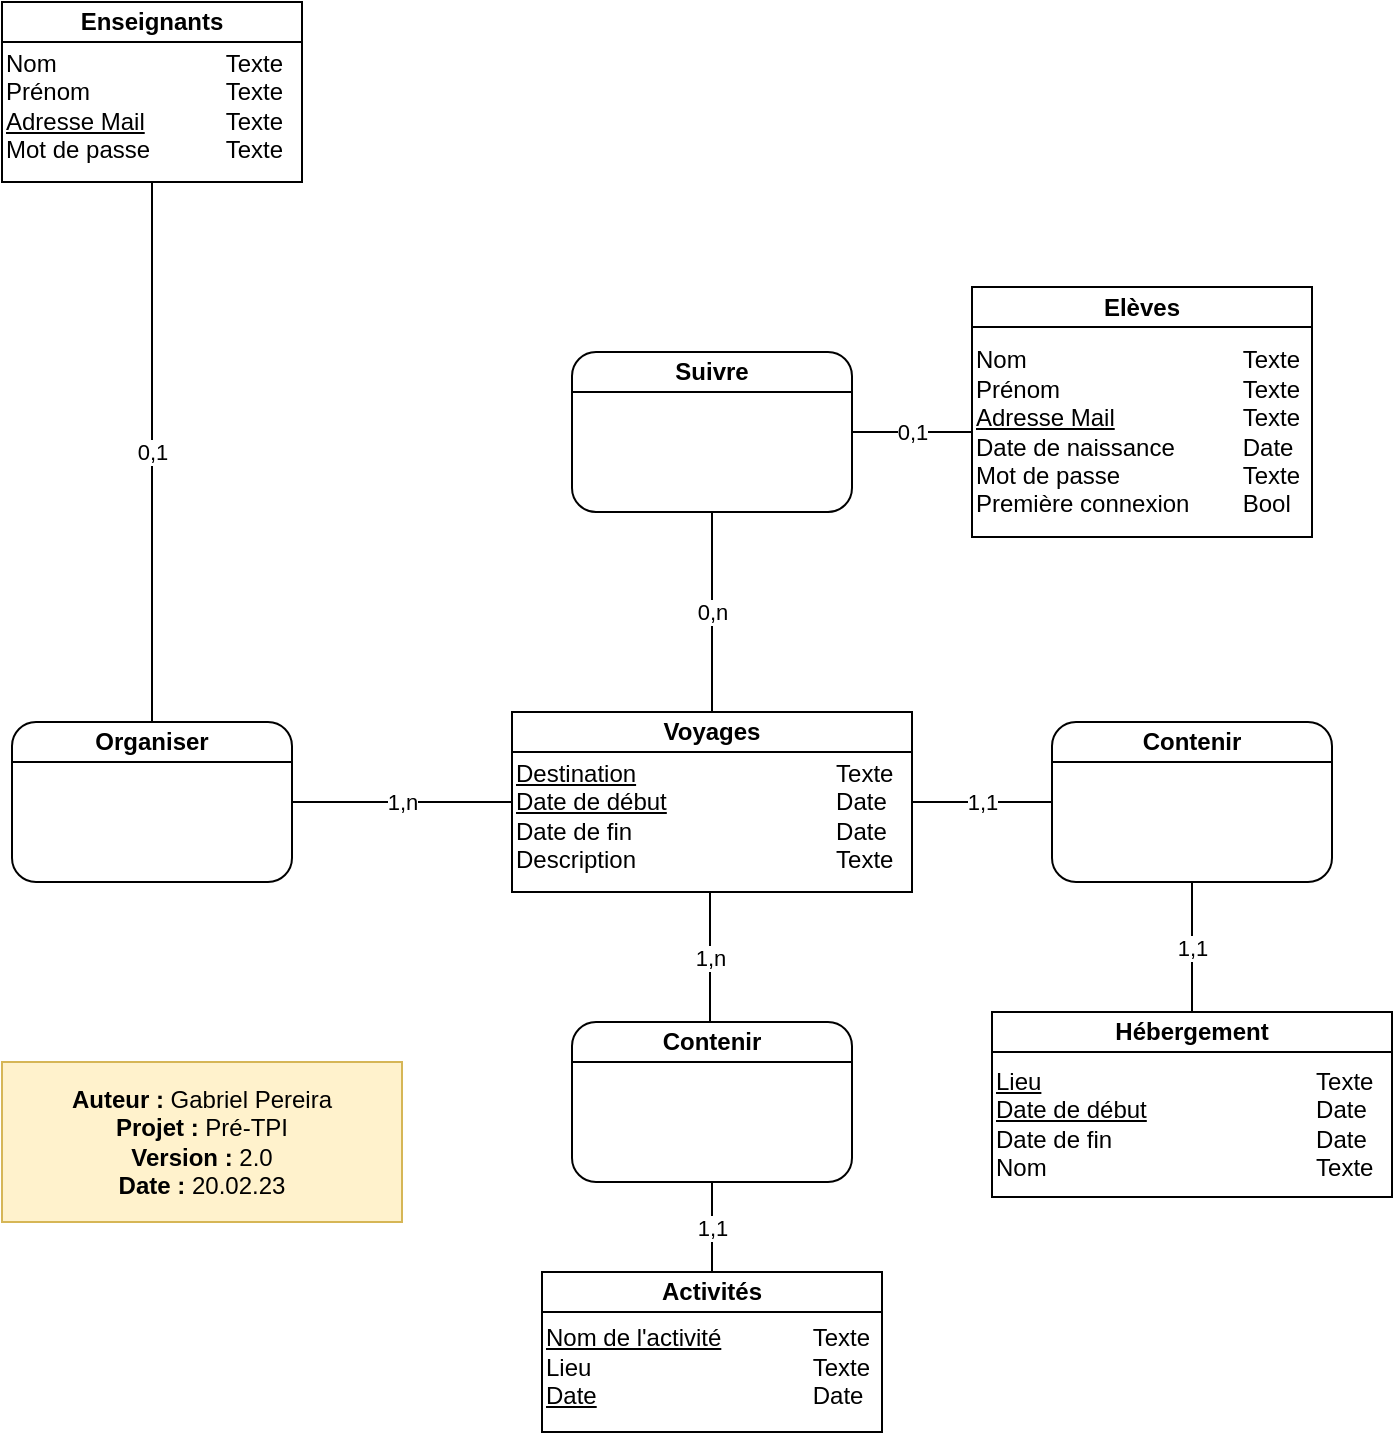 <mxfile version="20.8.23" type="device"><diagram name="Page-1" id="--d_hNdRNGrLMUvpmEWJ"><mxGraphModel dx="1434" dy="796" grid="1" gridSize="10" guides="1" tooltips="1" connect="1" arrows="1" fold="1" page="1" pageScale="1" pageWidth="827" pageHeight="1169" math="0" shadow="0"><root><mxCell id="0"/><mxCell id="1" parent="0"/><mxCell id="gguAevCq8yDo0nkSysnH-3" value="&lt;span style=&quot;background-color: initial;&quot;&gt;Nom&amp;nbsp;&lt;span style=&quot;white-space: pre;&quot;&gt;&#9;&lt;/span&gt;&lt;span style=&quot;white-space: pre;&quot;&gt;&#9;&lt;/span&gt;&lt;span style=&quot;white-space: pre;&quot;&gt;&#9;&lt;span style=&quot;white-space: pre;&quot;&gt;&#9;&lt;/span&gt;&lt;/span&gt;&lt;/span&gt;&lt;span style=&quot;background-color: initial;&quot;&gt;Texte&lt;/span&gt;&lt;br&gt;&lt;span style=&quot;text-align: center;&quot;&gt;Prénom&lt;/span&gt;&lt;span style=&quot;border-color: var(--border-color); text-align: center;&quot;&gt;&amp;nbsp;&lt;span style=&quot;white-space: pre;&quot;&gt;&#9;&lt;/span&gt;&lt;span style=&quot;white-space: pre;&quot;&gt;&#9;&lt;/span&gt;&lt;span style=&quot;white-space: pre;&quot;&gt;&#9;&lt;span style=&quot;white-space: pre;&quot;&gt;&#9;&lt;/span&gt;&lt;/span&gt;&lt;/span&gt;&lt;span style=&quot;text-align: center;&quot;&gt;Texte&lt;/span&gt;&lt;br style=&quot;border-color: var(--border-color); text-align: center;&quot;&gt;&lt;span style=&quot;text-align: center;&quot;&gt;&lt;u&gt;Adresse Mail&lt;/u&gt;&lt;span style=&quot;white-space: pre;&quot;&gt;&#9;&lt;/span&gt;&lt;span style=&quot;white-space: pre;&quot;&gt;&#9;&lt;span style=&quot;white-space: pre;&quot;&gt;&#9;&lt;/span&gt;&lt;/span&gt;&lt;/span&gt;&lt;span style=&quot;text-align: center;&quot;&gt;Texte&lt;br&gt;&lt;/span&gt;Date de naissance&lt;span style=&quot;white-space: pre;&quot;&gt;&#9;&lt;/span&gt;&lt;span style=&quot;white-space: pre;&quot;&gt;&#9;&lt;/span&gt;Date&lt;br&gt;Mot de passe&lt;span style=&quot;white-space: pre;&quot;&gt;&#9;&lt;/span&gt;&lt;span style=&quot;white-space: pre;&quot;&gt;&#9;&lt;/span&gt;&lt;span style=&quot;white-space: pre;&quot;&gt;&#9;&lt;/span&gt;Texte&lt;br&gt;Première connexion&lt;span style=&quot;white-space: pre;&quot;&gt;&#9;&lt;/span&gt;Bool" style="rounded=0;whiteSpace=wrap;html=1;align=left;" parent="1" vertex="1"><mxGeometry x="510" y="217.5" width="170" height="105" as="geometry"/></mxCell><mxCell id="gguAevCq8yDo0nkSysnH-4" value="Elèves" style="rounded=0;whiteSpace=wrap;html=1;fontStyle=1" parent="1" vertex="1"><mxGeometry x="510" y="197.5" width="170" height="20" as="geometry"/></mxCell><mxCell id="ofj2AwRvJlaayU553bDj-1" value="&lt;br&gt;Nom&amp;nbsp;&lt;span style=&quot;border-color: var(--border-color);&quot;&gt;&#9;&lt;span style=&quot;white-space: pre;&quot;&gt;&#9;&lt;/span&gt;&lt;span style=&quot;white-space: pre;&quot;&gt;&#9;&lt;/span&gt;&lt;span style=&quot;white-space: pre;&quot;&gt;&#9;&lt;/span&gt;&lt;/span&gt;&lt;span style=&quot;border-color: var(--border-color);&quot;&gt;&#9;&lt;/span&gt;&lt;span style=&quot;border-color: var(--border-color); background-color: initial;&quot;&gt;&lt;/span&gt;&lt;span style=&quot;border-color: var(--border-color); background-color: initial;&quot;&gt;Texte&lt;/span&gt;&lt;br style=&quot;border-color: var(--border-color);&quot;&gt;&lt;span style=&quot;border-color: var(--border-color);&quot;&gt;Prénom&lt;/span&gt;&lt;span style=&quot;border-color: var(--border-color);&quot;&gt;&amp;nbsp;&lt;span style=&quot;border-color: var(--border-color);&quot;&gt;&#9;&lt;span style=&quot;white-space: pre;&quot;&gt;&#9;&lt;/span&gt;&lt;span style=&quot;white-space: pre;&quot;&gt;&#9;&lt;/span&gt;&lt;span style=&quot;white-space: pre;&quot;&gt;&#9;&lt;/span&gt;&lt;/span&gt;&lt;span style=&quot;border-color: var(--border-color);&quot;&gt;&#9;&lt;/span&gt;&lt;span style=&quot;border-color: var(--border-color);&quot;&gt;&#9;&lt;span style=&quot;border-color: var(--border-color);&quot;&gt;&#9;&lt;/span&gt;&lt;/span&gt;&lt;/span&gt;&lt;span style=&quot;border-color: var(--border-color);&quot;&gt;Texte&lt;/span&gt;&lt;br style=&quot;border-color: var(--border-color);&quot;&gt;&lt;span style=&quot;border-color: var(--border-color);&quot;&gt;&lt;u style=&quot;border-color: var(--border-color);&quot;&gt;Adresse Mail&lt;/u&gt;&lt;span style=&quot;border-color: var(--border-color);&quot;&gt;&#9;&lt;span style=&quot;white-space: pre;&quot;&gt;&#9;&lt;/span&gt;&lt;span style=&quot;white-space: pre;&quot;&gt;&#9;&lt;/span&gt;&lt;/span&gt;&lt;span style=&quot;border-color: var(--border-color);&quot;&gt;&#9;&lt;span style=&quot;border-color: var(--border-color);&quot;&gt;&#9;&lt;/span&gt;&lt;/span&gt;&lt;/span&gt;&lt;span style=&quot;border-color: var(--border-color);&quot;&gt;Texte&lt;/span&gt;&lt;br style=&quot;border-color: var(--border-color);&quot;&gt;&lt;span style=&quot;&quot;&gt;Mot de passe&lt;/span&gt;&lt;span style=&quot;border-color: var(--border-color);&quot;&gt;&#9;&lt;span style=&quot;white-space: pre;&quot;&gt;&#9;&lt;/span&gt;&lt;span style=&quot;white-space: pre;&quot;&gt;&#9;&lt;/span&gt;&lt;/span&gt;&lt;span style=&quot;border-color: var(--border-color);&quot;&gt;&#9;&lt;/span&gt;&lt;span style=&quot;border-color: var(--border-color);&quot;&gt;&#9;&lt;/span&gt;&lt;span style=&quot;&quot;&gt;Texte&lt;/span&gt;" style="rounded=0;whiteSpace=wrap;html=1;align=left;" parent="1" vertex="1"><mxGeometry x="25" y="55" width="150" height="90" as="geometry"/></mxCell><mxCell id="ofj2AwRvJlaayU553bDj-2" value="Enseignants" style="rounded=0;whiteSpace=wrap;html=1;fontStyle=1" parent="1" vertex="1"><mxGeometry x="25" y="55" width="150" height="20" as="geometry"/></mxCell><mxCell id="ofj2AwRvJlaayU553bDj-10" value="&lt;br&gt;&lt;u&gt;Destination&lt;/u&gt;&lt;span style=&quot;white-space: pre;&quot;&gt;&#9;&lt;/span&gt;&lt;span style=&quot;white-space: pre;&quot;&gt;&#9;&lt;/span&gt;&lt;span style=&quot;white-space: pre;&quot;&gt;&#9;&lt;span style=&quot;white-space: pre;&quot;&gt;&#9;&lt;/span&gt;&lt;/span&gt;Texte&lt;br&gt;&lt;u&gt;Date de début&lt;/u&gt;&lt;span style=&quot;text-decoration-line: underline; white-space: pre;&quot;&gt;&#9;&lt;/span&gt;&lt;span style=&quot;text-decoration-line: underline; white-space: pre;&quot;&gt;&#9;&lt;/span&gt;&lt;span style=&quot;text-decoration-line: underline; white-space: pre;&quot;&gt;&#9;&lt;span style=&quot;white-space: pre;&quot;&gt;&#9;&lt;/span&gt;&lt;/span&gt;Date&lt;br&gt;Date de fin&lt;span style=&quot;white-space: pre;&quot;&gt;&#9;&lt;/span&gt;&lt;span style=&quot;white-space: pre;&quot;&gt;&#9;&lt;/span&gt;&lt;span style=&quot;white-space: pre;&quot;&gt;&#9;&lt;/span&gt;&lt;span style=&quot;white-space: pre;&quot;&gt;&#9;&lt;/span&gt;Date&lt;br&gt;Description&lt;span style=&quot;white-space: pre;&quot;&gt;&#9;&lt;/span&gt;&lt;span style=&quot;white-space: pre;&quot;&gt;&#9;&lt;/span&gt;&lt;span style=&quot;white-space: pre;&quot;&gt;&#9;&lt;span style=&quot;white-space: pre;&quot;&gt;&#9;&lt;/span&gt;&lt;/span&gt;Texte" style="rounded=0;whiteSpace=wrap;html=1;align=left;" parent="1" vertex="1"><mxGeometry x="280" y="410" width="200" height="90" as="geometry"/></mxCell><mxCell id="ofj2AwRvJlaayU553bDj-11" value="Voyages" style="rounded=0;whiteSpace=wrap;html=1;fontStyle=1" parent="1" vertex="1"><mxGeometry x="280" y="410" width="200" height="20" as="geometry"/></mxCell><mxCell id="ofj2AwRvJlaayU553bDj-12" value="" style="group" parent="1" vertex="1" connectable="0"><mxGeometry x="30" y="410" width="140" height="85" as="geometry"/></mxCell><mxCell id="ofj2AwRvJlaayU553bDj-13" value="" style="rounded=1;whiteSpace=wrap;html=1;" parent="ofj2AwRvJlaayU553bDj-12" vertex="1"><mxGeometry y="5" width="140" height="80" as="geometry"/></mxCell><mxCell id="ofj2AwRvJlaayU553bDj-14" value="" style="endArrow=none;html=1;rounded=0;exitX=0;exitY=0.25;exitDx=0;exitDy=0;entryX=1;entryY=0.25;entryDx=0;entryDy=0;" parent="ofj2AwRvJlaayU553bDj-12" source="ofj2AwRvJlaayU553bDj-13" target="ofj2AwRvJlaayU553bDj-13" edge="1"><mxGeometry width="50" height="50" relative="1" as="geometry"><mxPoint x="10" y="55" as="sourcePoint"/><mxPoint x="60" y="5" as="targetPoint"/></mxGeometry></mxCell><mxCell id="ofj2AwRvJlaayU553bDj-15" value="Organiser" style="text;html=1;strokeColor=none;fillColor=none;align=center;verticalAlign=middle;whiteSpace=wrap;rounded=0;fontStyle=1" parent="ofj2AwRvJlaayU553bDj-12" vertex="1"><mxGeometry x="40" width="60" height="30" as="geometry"/></mxCell><mxCell id="ofj2AwRvJlaayU553bDj-21" value="1,n" style="endArrow=none;html=1;rounded=0;entryX=0;entryY=0.5;entryDx=0;entryDy=0;exitX=1;exitY=0.5;exitDx=0;exitDy=0;" parent="1" source="ofj2AwRvJlaayU553bDj-13" target="ofj2AwRvJlaayU553bDj-10" edge="1"><mxGeometry width="50" height="50" relative="1" as="geometry"><mxPoint x="220" y="500" as="sourcePoint"/><mxPoint x="270" y="450" as="targetPoint"/></mxGeometry></mxCell><mxCell id="ofj2AwRvJlaayU553bDj-23" value="" style="endArrow=none;html=1;rounded=0;entryX=0.5;entryY=1;entryDx=0;entryDy=0;exitX=0.5;exitY=0;exitDx=0;exitDy=0;" parent="1" source="ofj2AwRvJlaayU553bDj-13" target="ofj2AwRvJlaayU553bDj-1" edge="1"><mxGeometry width="50" height="50" relative="1" as="geometry"><mxPoint x="50" y="390" as="sourcePoint"/><mxPoint x="100" y="340" as="targetPoint"/></mxGeometry></mxCell><mxCell id="WYsOKSCBzG_BJGtR5kO--10" value="0,1" style="edgeLabel;html=1;align=center;verticalAlign=middle;resizable=0;points=[];" parent="ofj2AwRvJlaayU553bDj-23" vertex="1" connectable="0"><mxGeometry x="-0.082" y="-2" relative="1" as="geometry"><mxPoint x="-2" y="-11" as="offset"/></mxGeometry></mxCell><mxCell id="ofj2AwRvJlaayU553bDj-26" value="" style="group" parent="1" vertex="1" connectable="0"><mxGeometry x="310" y="225" width="140" height="85" as="geometry"/></mxCell><mxCell id="ofj2AwRvJlaayU553bDj-27" value="" style="rounded=1;whiteSpace=wrap;html=1;" parent="ofj2AwRvJlaayU553bDj-26" vertex="1"><mxGeometry y="5" width="140" height="80" as="geometry"/></mxCell><mxCell id="ofj2AwRvJlaayU553bDj-28" value="" style="endArrow=none;html=1;rounded=0;exitX=0;exitY=0.25;exitDx=0;exitDy=0;entryX=1;entryY=0.25;entryDx=0;entryDy=0;" parent="ofj2AwRvJlaayU553bDj-26" source="ofj2AwRvJlaayU553bDj-27" target="ofj2AwRvJlaayU553bDj-27" edge="1"><mxGeometry width="50" height="50" relative="1" as="geometry"><mxPoint x="10" y="55" as="sourcePoint"/><mxPoint x="60" y="5" as="targetPoint"/></mxGeometry></mxCell><mxCell id="ofj2AwRvJlaayU553bDj-29" value="Suivre" style="text;html=1;strokeColor=none;fillColor=none;align=center;verticalAlign=middle;whiteSpace=wrap;rounded=0;fontStyle=1" parent="ofj2AwRvJlaayU553bDj-26" vertex="1"><mxGeometry x="40" width="60" height="30" as="geometry"/></mxCell><mxCell id="ofj2AwRvJlaayU553bDj-30" value="0,1" style="endArrow=none;html=1;rounded=0;entryX=0;entryY=0.5;entryDx=0;entryDy=0;exitX=1;exitY=0.5;exitDx=0;exitDy=0;" parent="1" source="ofj2AwRvJlaayU553bDj-27" target="gguAevCq8yDo0nkSysnH-3" edge="1"><mxGeometry width="50" height="50" relative="1" as="geometry"><mxPoint x="400" y="330" as="sourcePoint"/><mxPoint x="450" y="280" as="targetPoint"/></mxGeometry></mxCell><mxCell id="ofj2AwRvJlaayU553bDj-31" value="0,n" style="endArrow=none;html=1;rounded=0;entryX=0.5;entryY=1;entryDx=0;entryDy=0;exitX=0.5;exitY=0;exitDx=0;exitDy=0;" parent="1" source="ofj2AwRvJlaayU553bDj-11" target="ofj2AwRvJlaayU553bDj-27" edge="1"><mxGeometry width="50" height="50" relative="1" as="geometry"><mxPoint x="270" y="390" as="sourcePoint"/><mxPoint x="320" y="340" as="targetPoint"/></mxGeometry></mxCell><mxCell id="RZYFlIvcnRa8LMalwmjZ-5" value="&lt;br&gt;&lt;u&gt;Nom de l'activité&lt;/u&gt;&lt;span style=&quot;white-space: pre;&quot;&gt;&#9;&lt;span style=&quot;white-space: pre;&quot;&gt;&#9;&lt;/span&gt;&lt;/span&gt;Texte&lt;br&gt;Lieu&amp;nbsp;&lt;span style=&quot;white-space: pre;&quot;&gt;&#9;&lt;/span&gt;&lt;span style=&quot;white-space: pre;&quot;&gt;&#9;&lt;/span&gt;&lt;span style=&quot;white-space: pre;&quot;&gt;&#9;&lt;/span&gt;&lt;span style=&quot;white-space: pre;&quot;&gt;&#9;&lt;/span&gt;Texte&lt;br&gt;&lt;u&gt;Date&lt;/u&gt;&lt;span style=&quot;white-space: pre;&quot;&gt;&#9;&lt;/span&gt;&lt;span style=&quot;white-space: pre;&quot;&gt;&#9;&lt;/span&gt;&lt;span style=&quot;white-space: pre;&quot;&gt;&#9;&lt;/span&gt;&lt;span style=&quot;white-space: pre;&quot;&gt;&#9;&lt;/span&gt;Date" style="rounded=0;whiteSpace=wrap;html=1;align=left;" parent="1" vertex="1"><mxGeometry x="295" y="690" width="170" height="80" as="geometry"/></mxCell><mxCell id="RZYFlIvcnRa8LMalwmjZ-6" value="Activités" style="rounded=0;whiteSpace=wrap;html=1;fontStyle=1" parent="1" vertex="1"><mxGeometry x="295" y="690" width="170" height="20" as="geometry"/></mxCell><mxCell id="RZYFlIvcnRa8LMalwmjZ-7" value="" style="group" parent="1" vertex="1" connectable="0"><mxGeometry x="310" y="560" width="140" height="85" as="geometry"/></mxCell><mxCell id="RZYFlIvcnRa8LMalwmjZ-8" value="" style="rounded=1;whiteSpace=wrap;html=1;" parent="RZYFlIvcnRa8LMalwmjZ-7" vertex="1"><mxGeometry y="5" width="140" height="80" as="geometry"/></mxCell><mxCell id="RZYFlIvcnRa8LMalwmjZ-9" value="" style="endArrow=none;html=1;rounded=0;exitX=0;exitY=0.25;exitDx=0;exitDy=0;entryX=1;entryY=0.25;entryDx=0;entryDy=0;" parent="RZYFlIvcnRa8LMalwmjZ-7" source="RZYFlIvcnRa8LMalwmjZ-8" target="RZYFlIvcnRa8LMalwmjZ-8" edge="1"><mxGeometry width="50" height="50" relative="1" as="geometry"><mxPoint x="10" y="55" as="sourcePoint"/><mxPoint x="60" y="5" as="targetPoint"/></mxGeometry></mxCell><mxCell id="RZYFlIvcnRa8LMalwmjZ-10" value="Contenir" style="text;html=1;strokeColor=none;fillColor=none;align=center;verticalAlign=middle;whiteSpace=wrap;rounded=0;fontStyle=1" parent="RZYFlIvcnRa8LMalwmjZ-7" vertex="1"><mxGeometry x="40" width="60" height="30" as="geometry"/></mxCell><mxCell id="RZYFlIvcnRa8LMalwmjZ-12" value="1,n" style="endArrow=none;html=1;rounded=0;entryX=0.5;entryY=1;entryDx=0;entryDy=0;entryPerimeter=0;exitX=0.5;exitY=0;exitDx=0;exitDy=0;" parent="1" edge="1"><mxGeometry width="50" height="50" relative="1" as="geometry"><mxPoint x="379" y="565" as="sourcePoint"/><mxPoint x="379" y="500" as="targetPoint"/></mxGeometry></mxCell><mxCell id="RZYFlIvcnRa8LMalwmjZ-14" value="1,1" style="endArrow=none;html=1;rounded=0;entryX=0.5;entryY=1;entryDx=0;entryDy=0;exitX=0.5;exitY=0;exitDx=0;exitDy=0;" parent="1" source="RZYFlIvcnRa8LMalwmjZ-6" target="RZYFlIvcnRa8LMalwmjZ-8" edge="1"><mxGeometry width="50" height="50" relative="1" as="geometry"><mxPoint x="490" y="700" as="sourcePoint"/><mxPoint x="540" y="650" as="targetPoint"/></mxGeometry></mxCell><mxCell id="RZYFlIvcnRa8LMalwmjZ-15" value="&lt;b&gt;Auteur :&lt;/b&gt; Gabriel Pereira&lt;br&gt;&lt;b&gt;Projet : &lt;/b&gt;Pré-TPI&lt;br&gt;&lt;b&gt;Version :&lt;/b&gt;&amp;nbsp;2.0&lt;br&gt;&lt;b&gt;Date :&lt;/b&gt; 20.02.23" style="rounded=0;whiteSpace=wrap;html=1;fillColor=#fff2cc;strokeColor=#d6b656;" parent="1" vertex="1"><mxGeometry x="25" y="585" width="200" height="80" as="geometry"/></mxCell><mxCell id="1RgHJzLTfr_lOSKw735j-1" value="&lt;u&gt;Lieu&lt;/u&gt;&lt;span style=&quot;white-space: pre;&quot;&gt;&#9;&lt;/span&gt;&lt;span style=&quot;white-space: pre;&quot;&gt;&#9;&lt;/span&gt;&lt;span style=&quot;white-space: pre;&quot;&gt;&#9;&lt;span style=&quot;white-space: pre;&quot;&gt;&#9;&lt;span style=&quot;white-space: pre;&quot;&gt;&#9;&lt;/span&gt;&lt;span style=&quot;white-space: pre;&quot;&gt;&#9;&lt;/span&gt;&lt;/span&gt;&lt;/span&gt;Texte&lt;br&gt;&lt;u&gt;Date de début&lt;/u&gt;&lt;span style=&quot;text-decoration-line: underline; white-space: pre;&quot;&gt;&#9;&lt;/span&gt;&lt;span style=&quot;text-decoration-line: underline; white-space: pre;&quot;&gt;&#9;&lt;/span&gt;&lt;span style=&quot;text-decoration-line: underline; white-space: pre;&quot;&gt;&#9;&lt;span style=&quot;white-space: pre;&quot;&gt;&#9;&lt;/span&gt;&lt;/span&gt;Date&lt;br&gt;Date de fin&lt;span style=&quot;white-space: pre;&quot;&gt;&#9;&lt;/span&gt;&lt;span style=&quot;white-space: pre;&quot;&gt;&#9;&lt;/span&gt;&lt;span style=&quot;white-space: pre;&quot;&gt;&#9;&lt;/span&gt;&lt;span style=&quot;white-space: pre;&quot;&gt;&#9;&lt;/span&gt;Date&lt;br&gt;Nom&lt;span style=&quot;white-space: pre;&quot;&gt;&#9;&lt;span style=&quot;white-space: pre;&quot;&gt;&#9;&lt;span style=&quot;white-space: pre;&quot;&gt;&#9;&lt;/span&gt;&lt;span style=&quot;white-space: pre;&quot;&gt;&#9;&lt;/span&gt;&lt;span style=&quot;white-space: pre;&quot;&gt;&#9;&lt;/span&gt;&lt;/span&gt;&lt;/span&gt;Texte" style="rounded=0;whiteSpace=wrap;html=1;align=left;" parent="1" vertex="1"><mxGeometry x="520" y="580" width="200" height="72.5" as="geometry"/></mxCell><mxCell id="1RgHJzLTfr_lOSKw735j-2" value="Hébergement" style="rounded=0;whiteSpace=wrap;html=1;fontStyle=1" parent="1" vertex="1"><mxGeometry x="520" y="560" width="200" height="20" as="geometry"/></mxCell><mxCell id="Fy8MSYjAlo8j5LKCB6hz-1" value="1,1" style="endArrow=none;html=1;rounded=0;entryX=1;entryY=0.5;entryDx=0;entryDy=0;exitX=0;exitY=0.5;exitDx=0;exitDy=0;" edge="1" parent="1" source="Fy8MSYjAlo8j5LKCB6hz-3" target="ofj2AwRvJlaayU553bDj-10"><mxGeometry width="50" height="50" relative="1" as="geometry"><mxPoint x="540" y="460" as="sourcePoint"/><mxPoint x="550" y="490" as="targetPoint"/></mxGeometry></mxCell><mxCell id="Fy8MSYjAlo8j5LKCB6hz-2" value="" style="group" vertex="1" connectable="0" parent="1"><mxGeometry x="550" y="410" width="140" height="85" as="geometry"/></mxCell><mxCell id="Fy8MSYjAlo8j5LKCB6hz-3" value="" style="rounded=1;whiteSpace=wrap;html=1;" vertex="1" parent="Fy8MSYjAlo8j5LKCB6hz-2"><mxGeometry y="5" width="140" height="80" as="geometry"/></mxCell><mxCell id="Fy8MSYjAlo8j5LKCB6hz-4" value="" style="endArrow=none;html=1;rounded=0;exitX=0;exitY=0.25;exitDx=0;exitDy=0;entryX=1;entryY=0.25;entryDx=0;entryDy=0;" edge="1" parent="Fy8MSYjAlo8j5LKCB6hz-2" source="Fy8MSYjAlo8j5LKCB6hz-3" target="Fy8MSYjAlo8j5LKCB6hz-3"><mxGeometry width="50" height="50" relative="1" as="geometry"><mxPoint x="10" y="55" as="sourcePoint"/><mxPoint x="60" y="5" as="targetPoint"/></mxGeometry></mxCell><mxCell id="Fy8MSYjAlo8j5LKCB6hz-5" value="Contenir" style="text;html=1;strokeColor=none;fillColor=none;align=center;verticalAlign=middle;whiteSpace=wrap;rounded=0;fontStyle=1" vertex="1" parent="Fy8MSYjAlo8j5LKCB6hz-2"><mxGeometry x="40" width="60" height="30" as="geometry"/></mxCell><mxCell id="Fy8MSYjAlo8j5LKCB6hz-6" value="1,1" style="endArrow=none;html=1;rounded=0;entryX=0.5;entryY=0;entryDx=0;entryDy=0;exitX=0.5;exitY=1;exitDx=0;exitDy=0;" edge="1" parent="1" source="Fy8MSYjAlo8j5LKCB6hz-3" target="1RgHJzLTfr_lOSKw735j-2"><mxGeometry width="50" height="50" relative="1" as="geometry"><mxPoint x="560" y="465" as="sourcePoint"/><mxPoint x="490" y="465" as="targetPoint"/></mxGeometry></mxCell></root></mxGraphModel></diagram></mxfile>